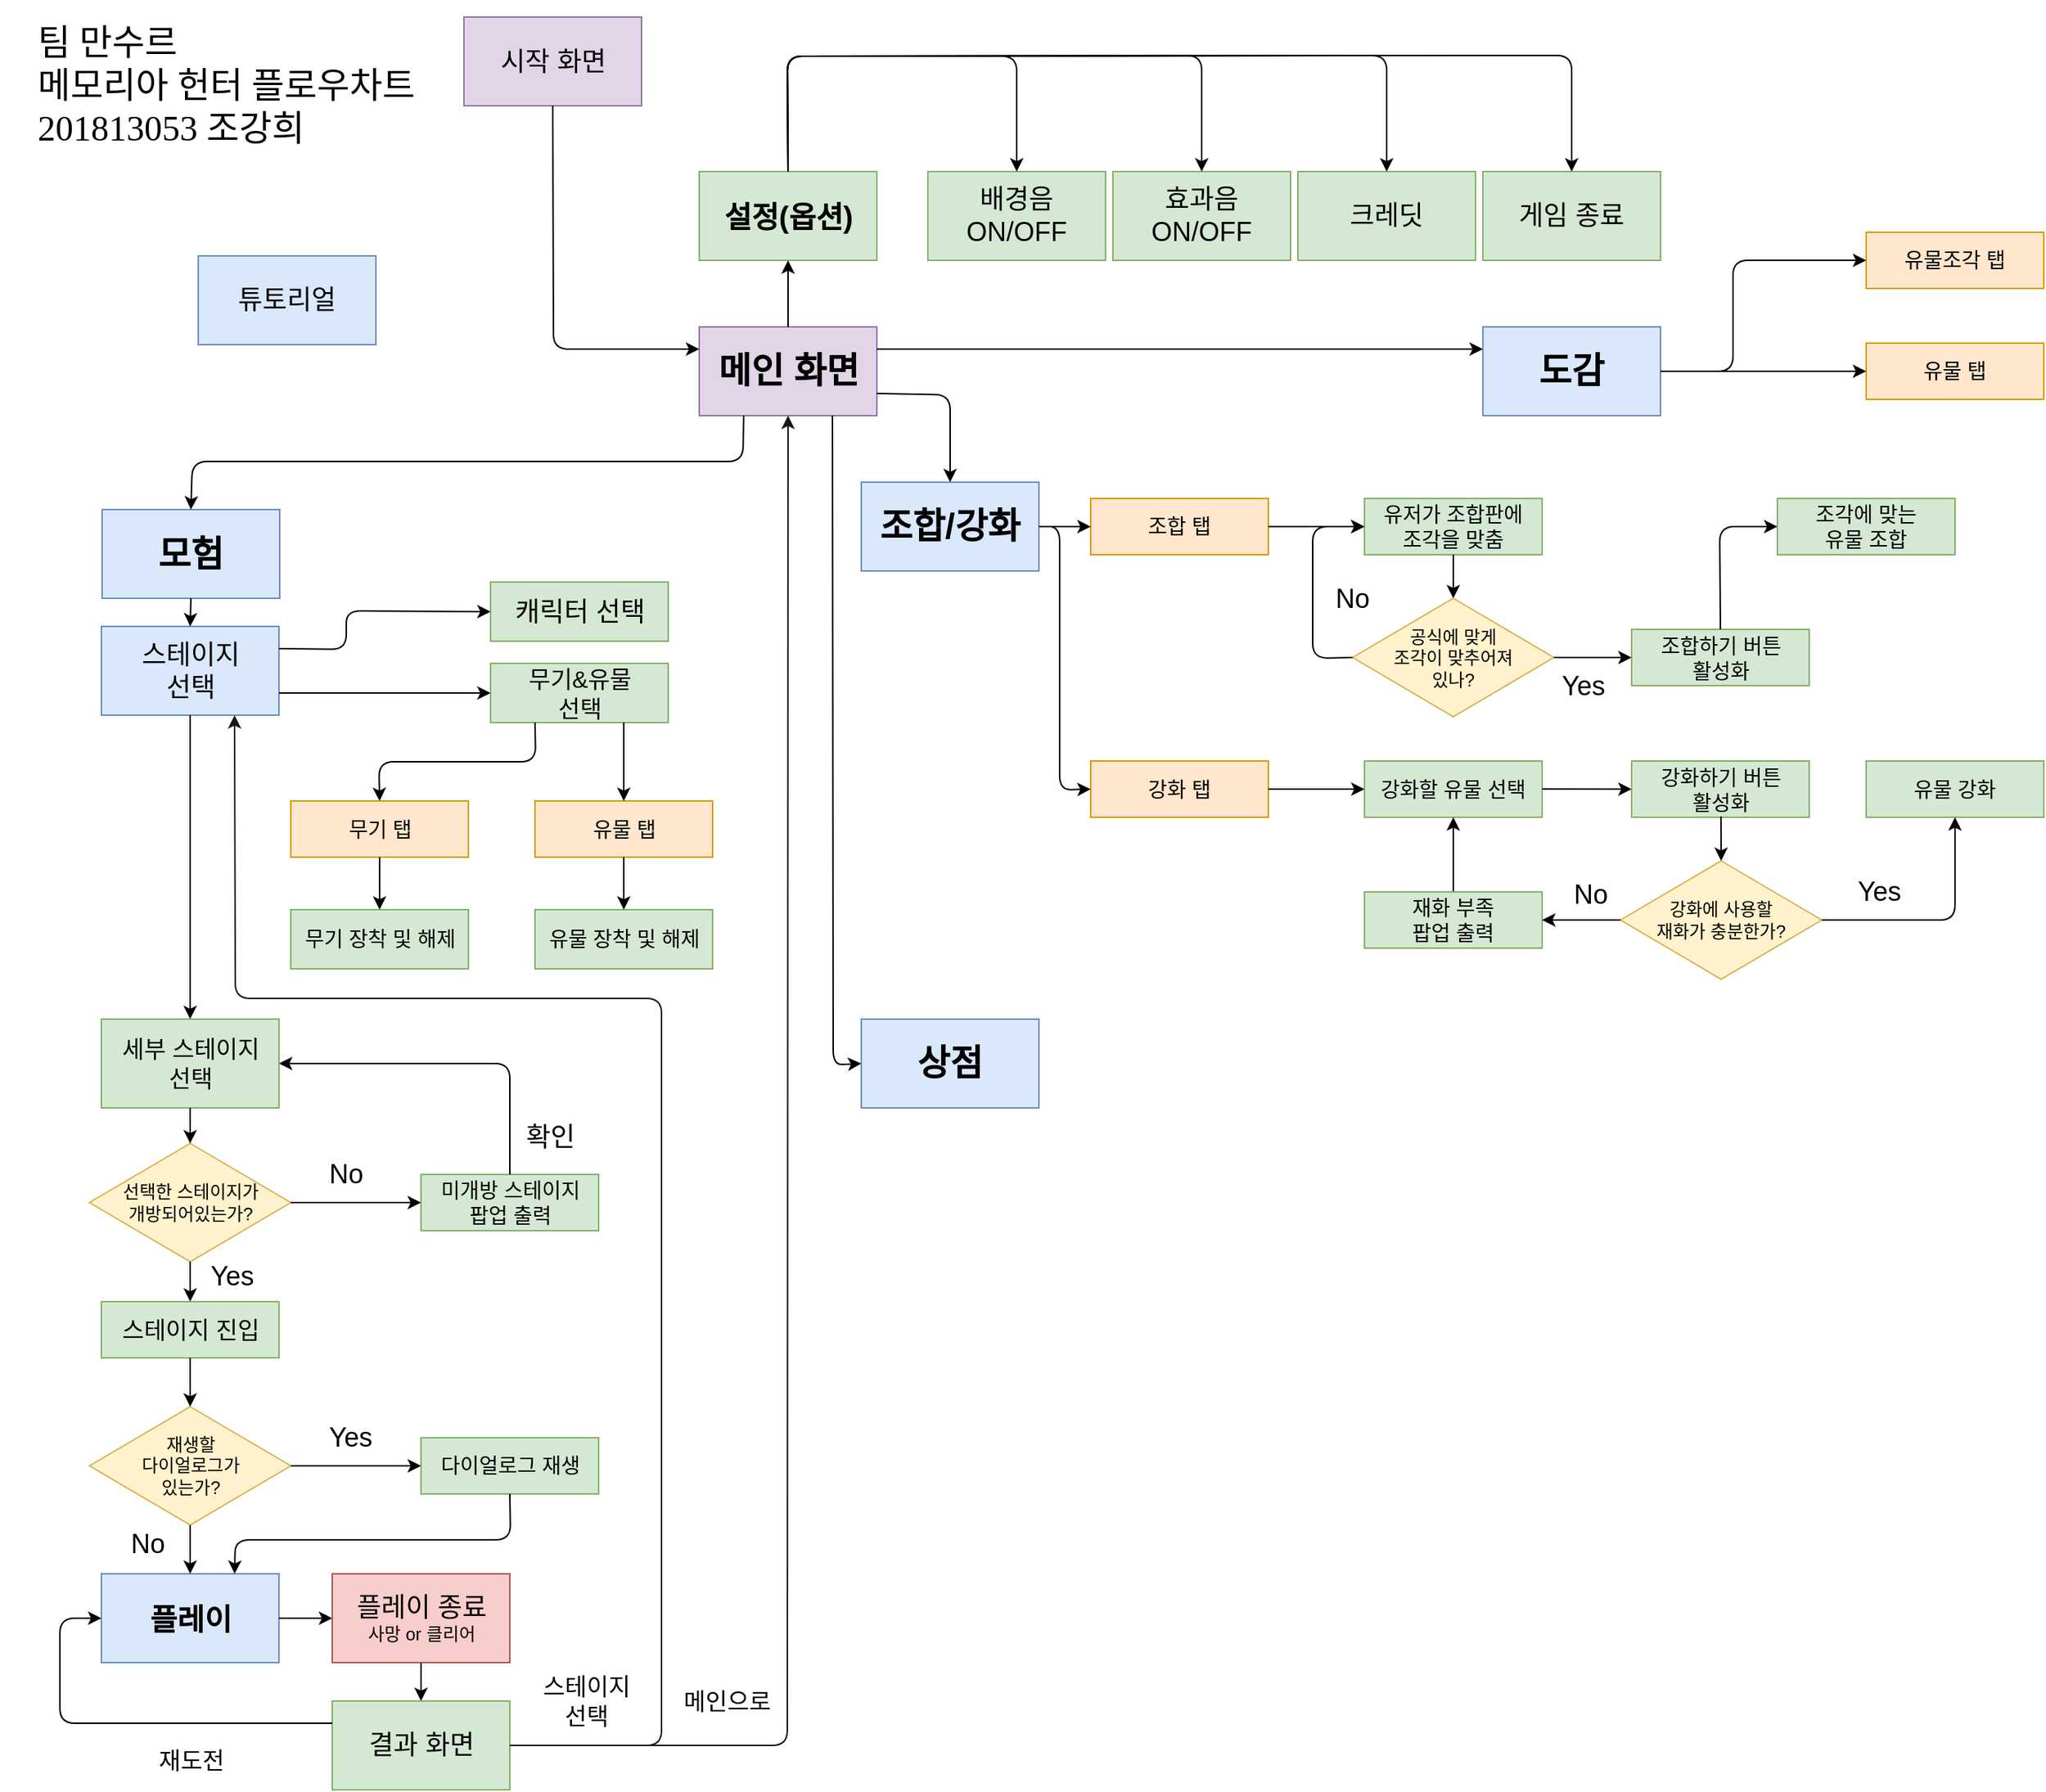 <mxfile version="10.8.0" type="github"><diagram name="Page-1" id="edf60f1a-56cd-e834-aa8a-f176f3a09ee4"><mxGraphModel dx="1393" dy="1080" grid="0" gridSize="10" guides="1" tooltips="1" connect="1" arrows="1" fold="1" page="1" pageScale="1" pageWidth="1500" pageHeight="1300" background="#ffffff" math="0" shadow="0"><root><mxCell id="0"/><mxCell id="1" parent="0"/><mxCell id="Gc9QhGea8NeeS_bH-8tl-3" value="&lt;font&gt;&lt;b&gt;&lt;font&gt;&lt;font&gt;&lt;font&gt;&lt;font&gt;&lt;font style=&quot;font-size: 24px&quot;&gt;모험&lt;/font&gt;&lt;/font&gt;&lt;/font&gt;&lt;/font&gt;&lt;/font&gt;&lt;/b&gt;&lt;br&gt;&lt;/font&gt;" style="rounded=0;whiteSpace=wrap;html=1;fillColor=#dae8fc;strokeColor=#6c8ebf;" parent="1" vertex="1"><mxGeometry x="89" y="364.5" width="120" height="60" as="geometry"/></mxCell><mxCell id="-a4ElGShlZKuBSlE3AAH-1" value="&lt;font style=&quot;font-size: 18px&quot;&gt;시작 화면&lt;/font&gt;" style="rounded=0;whiteSpace=wrap;html=1;fillColor=#e1d5e7;strokeColor=#9673a6;" parent="1" vertex="1"><mxGeometry x="333.5" y="31.5" width="120" height="60" as="geometry"/></mxCell><mxCell id="-a4ElGShlZKuBSlE3AAH-12" value="&lt;font style=&quot;font-size: 18px&quot;&gt;튜토리얼&lt;/font&gt;" style="rounded=0;whiteSpace=wrap;html=1;fillColor=#dae8fc;strokeColor=#6c8ebf;" parent="1" vertex="1"><mxGeometry x="154" y="193" width="120" height="60" as="geometry"/></mxCell><mxCell id="-a4ElGShlZKuBSlE3AAH-18" value="&lt;font style=&quot;font-size: 24px&quot;&gt;&lt;b&gt;메인 화면&lt;/b&gt;&lt;/font&gt;" style="rounded=0;whiteSpace=wrap;html=1;fillColor=#e1d5e7;strokeColor=#9673a6;" parent="1" vertex="1"><mxGeometry x="492.5" y="241" width="120" height="60" as="geometry"/></mxCell><mxCell id="-a4ElGShlZKuBSlE3AAH-19" value="" style="endArrow=classic;html=1;exitX=0.5;exitY=1;exitDx=0;exitDy=0;entryX=0;entryY=0.25;entryDx=0;entryDy=0;" parent="1" source="-a4ElGShlZKuBSlE3AAH-1" edge="1" target="-a4ElGShlZKuBSlE3AAH-18"><mxGeometry width="50" height="50" relative="1" as="geometry"><mxPoint x="393.833" y="449.667" as="sourcePoint"/><mxPoint x="492.5" y="564.5" as="targetPoint"/><Array as="points"><mxPoint x="394" y="256"/></Array></mxGeometry></mxCell><mxCell id="-a4ElGShlZKuBSlE3AAH-28" value="&lt;font size=&quot;1&quot;&gt;&lt;b style=&quot;font-size: 24px&quot;&gt;상점&lt;/b&gt;&lt;/font&gt;" style="rounded=0;whiteSpace=wrap;html=1;fillColor=#dae8fc;strokeColor=#6c8ebf;" parent="1" vertex="1"><mxGeometry x="602.0" y="709" width="120" height="60" as="geometry"/></mxCell><mxCell id="-a4ElGShlZKuBSlE3AAH-34" value="&lt;font&gt;&lt;font style=&quot;font-size: 24px&quot;&gt;&lt;b&gt;도감&lt;/b&gt;&lt;/font&gt;&lt;/font&gt;" style="rounded=0;whiteSpace=wrap;html=1;fillColor=#dae8fc;strokeColor=#6c8ebf;" parent="1" vertex="1"><mxGeometry x="1022.0" y="241" width="120" height="60" as="geometry"/></mxCell><mxCell id="-a4ElGShlZKuBSlE3AAH-36" value="&lt;font&gt;&lt;font style=&quot;font-size: 24px&quot;&gt;&lt;b&gt;조합/강화&lt;/b&gt;&lt;/font&gt;&lt;/font&gt;" style="rounded=0;whiteSpace=wrap;html=1;fillColor=#dae8fc;strokeColor=#6c8ebf;" parent="1" vertex="1"><mxGeometry x="602.0" y="346" width="120" height="60" as="geometry"/></mxCell><mxCell id="-a4ElGShlZKuBSlE3AAH-44" value="&lt;font size=&quot;1&quot;&gt;&lt;b style=&quot;font-size: 20px&quot;&gt;설정(옵션)&lt;/b&gt;&lt;/font&gt;" style="rounded=0;whiteSpace=wrap;html=1;fillColor=#d5e8d4;strokeColor=#82b366;" parent="1" vertex="1"><mxGeometry x="492.5" y="136" width="120" height="60" as="geometry"/></mxCell><mxCell id="-a4ElGShlZKuBSlE3AAH-51" value="&lt;font style=&quot;font-size: 18px&quot;&gt;스테이지&lt;br&gt;선택&lt;/font&gt;&lt;br&gt;" style="rounded=0;whiteSpace=wrap;html=1;fillColor=#dae8fc;strokeColor=#6c8ebf;" parent="1" vertex="1"><mxGeometry x="88.5" y="443.5" width="120" height="60" as="geometry"/></mxCell><mxCell id="-a4ElGShlZKuBSlE3AAH-62" value="&lt;font style=&quot;font-size: 20px&quot;&gt;&lt;b&gt;플레이&lt;/b&gt;&lt;/font&gt;&lt;br&gt;" style="rounded=0;whiteSpace=wrap;html=1;fillColor=#dae8fc;strokeColor=#6c8ebf;" parent="1" vertex="1"><mxGeometry x="88.5" y="1084" width="120" height="60" as="geometry"/></mxCell><mxCell id="-a4ElGShlZKuBSlE3AAH-63" value="" style="endArrow=classic;html=1;entryX=0.5;entryY=0;entryDx=0;entryDy=0;exitX=0.5;exitY=1;exitDx=0;exitDy=0;" parent="1" source="-a4ElGShlZKuBSlE3AAH-51" target="Gc9QhGea8NeeS_bH-8tl-43" edge="1"><mxGeometry width="50" height="50" relative="1" as="geometry"><mxPoint x="186.5" y="534.5" as="sourcePoint"/><mxPoint x="181.5" y="521.5" as="targetPoint"/></mxGeometry></mxCell><mxCell id="-a4ElGShlZKuBSlE3AAH-65" value="" style="endArrow=classic;html=1;exitX=1;exitY=0.5;exitDx=0;exitDy=0;entryX=0;entryY=0.5;entryDx=0;entryDy=0;" parent="1" source="-a4ElGShlZKuBSlE3AAH-62" target="Gc9QhGea8NeeS_bH-8tl-51" edge="1"><mxGeometry width="50" height="50" relative="1" as="geometry"><mxPoint x="182.5" y="1172.5" as="sourcePoint"/><mxPoint x="148.5" y="1188.5" as="targetPoint"/></mxGeometry></mxCell><mxCell id="Gc9QhGea8NeeS_bH-8tl-4" value="" style="endArrow=classic;html=1;exitX=0.25;exitY=1;exitDx=0;exitDy=0;entryX=0.5;entryY=0;entryDx=0;entryDy=0;" parent="1" source="-a4ElGShlZKuBSlE3AAH-18" target="Gc9QhGea8NeeS_bH-8tl-3" edge="1"><mxGeometry width="50" height="50" relative="1" as="geometry"><mxPoint x="716.5" y="641" as="sourcePoint"/><mxPoint x="766.5" y="591" as="targetPoint"/><Array as="points"><mxPoint x="522" y="332"/><mxPoint x="150" y="332"/></Array></mxGeometry></mxCell><mxCell id="Gc9QhGea8NeeS_bH-8tl-23" value="&lt;font style=&quot;font-size: 18px&quot;&gt;캐릭터 선택&lt;/font&gt;" style="rounded=0;whiteSpace=wrap;html=1;fillColor=#d5e8d4;strokeColor=#82b366;" parent="1" vertex="1"><mxGeometry x="351.5" y="413.5" width="120" height="40" as="geometry"/></mxCell><mxCell id="Gc9QhGea8NeeS_bH-8tl-33" value="&lt;font style=&quot;font-size: 16px&quot;&gt;무기&amp;amp;유물&lt;br&gt;선택&lt;br&gt;&lt;/font&gt;" style="rounded=0;whiteSpace=wrap;html=1;fillColor=#d5e8d4;strokeColor=#82b366;" parent="1" vertex="1"><mxGeometry x="351.5" y="468.5" width="120" height="40" as="geometry"/></mxCell><mxCell id="Gc9QhGea8NeeS_bH-8tl-35" value="&lt;font style=&quot;font-size: 12px&quot;&gt;선택한 스테이지가&lt;br&gt;개방되어있는가?&lt;/font&gt;&lt;br&gt;" style="rhombus;whiteSpace=wrap;html=1;fillColor=#fff2cc;strokeColor=#d6b656;" parent="1" vertex="1"><mxGeometry x="80.5" y="793" width="136" height="80" as="geometry"/></mxCell><mxCell id="Gc9QhGea8NeeS_bH-8tl-36" value="" style="endArrow=classic;html=1;exitX=0.5;exitY=1;exitDx=0;exitDy=0;entryX=0.5;entryY=0;entryDx=0;entryDy=0;" parent="1" source="Gc9QhGea8NeeS_bH-8tl-35" target="Mf9rC9_iUWpe452sNXT9-99" edge="1"><mxGeometry width="50" height="50" relative="1" as="geometry"><mxPoint x="148.441" y="925.294" as="sourcePoint"/><mxPoint x="149" y="919" as="targetPoint"/></mxGeometry></mxCell><mxCell id="Gc9QhGea8NeeS_bH-8tl-40" value="&lt;font style=&quot;font-size: 14px&quot;&gt;미개방 스테이지&lt;br&gt;팝업 출력&lt;/font&gt;&lt;br&gt;" style="rounded=0;whiteSpace=wrap;html=1;fillColor=#d5e8d4;strokeColor=#82b366;" parent="1" vertex="1"><mxGeometry x="304.5" y="814" width="120" height="38" as="geometry"/></mxCell><mxCell id="Gc9QhGea8NeeS_bH-8tl-41" value="" style="endArrow=classic;html=1;exitX=1;exitY=0.5;exitDx=0;exitDy=0;entryX=0;entryY=0.5;entryDx=0;entryDy=0;" parent="1" source="Gc9QhGea8NeeS_bH-8tl-35" target="Gc9QhGea8NeeS_bH-8tl-40" edge="1"><mxGeometry width="50" height="50" relative="1" as="geometry"><mxPoint x="216.676" y="867.294" as="sourcePoint"/><mxPoint x="287.5" y="779" as="targetPoint"/></mxGeometry></mxCell><mxCell id="Gc9QhGea8NeeS_bH-8tl-42" value="" style="endArrow=classic;html=1;exitX=0.5;exitY=0;exitDx=0;exitDy=0;entryX=1;entryY=0.5;entryDx=0;entryDy=0;fillColor=#f5f5f5;strokeColor=#030303;" parent="1" source="Gc9QhGea8NeeS_bH-8tl-40" target="Gc9QhGea8NeeS_bH-8tl-43" edge="1"><mxGeometry width="50" height="50" relative="1" as="geometry"><mxPoint x="226.5" y="775.5" as="sourcePoint"/><mxPoint x="208.441" y="772.529" as="targetPoint"/><Array as="points"><mxPoint x="364.5" y="739"/></Array></mxGeometry></mxCell><mxCell id="Gc9QhGea8NeeS_bH-8tl-43" value="&lt;font style=&quot;font-size: 16px&quot;&gt;세부 스테이지&lt;br&gt;선택&lt;/font&gt;&lt;br&gt;" style="rounded=0;whiteSpace=wrap;html=1;fillColor=#d5e8d4;strokeColor=#82b366;" parent="1" vertex="1"><mxGeometry x="88.5" y="709" width="120" height="60" as="geometry"/></mxCell><mxCell id="Gc9QhGea8NeeS_bH-8tl-44" value="" style="endArrow=classic;html=1;exitX=0.5;exitY=1;exitDx=0;exitDy=0;entryX=0.5;entryY=0;entryDx=0;entryDy=0;" parent="1" source="Gc9QhGea8NeeS_bH-8tl-43" target="Gc9QhGea8NeeS_bH-8tl-35" edge="1"><mxGeometry width="50" height="50" relative="1" as="geometry"><mxPoint x="-324.5" y="1194.5" as="sourcePoint"/><mxPoint x="-274.5" y="1144.5" as="targetPoint"/></mxGeometry></mxCell><mxCell id="Gc9QhGea8NeeS_bH-8tl-51" value="&lt;span style=&quot;font-size: 18px&quot;&gt;플레이 종료&lt;br&gt;&lt;/span&gt;사망 or 클리어&lt;br&gt;" style="rounded=0;whiteSpace=wrap;html=1;fillColor=#f8cecc;strokeColor=#b85450;" parent="1" vertex="1"><mxGeometry x="244.5" y="1084" width="120" height="60" as="geometry"/></mxCell><mxCell id="Gc9QhGea8NeeS_bH-8tl-52" value="&lt;span style=&quot;font-size: 18px&quot;&gt;결과 화면&lt;/span&gt;&lt;br&gt;" style="rounded=0;whiteSpace=wrap;html=1;fillColor=#d5e8d4;strokeColor=#82b366;" parent="1" vertex="1"><mxGeometry x="244.5" y="1170" width="120" height="60" as="geometry"/></mxCell><mxCell id="Gc9QhGea8NeeS_bH-8tl-53" value="" style="endArrow=classic;html=1;exitX=0.5;exitY=1;exitDx=0;exitDy=0;entryX=0.5;entryY=0;entryDx=0;entryDy=0;" parent="1" source="Gc9QhGea8NeeS_bH-8tl-51" target="Gc9QhGea8NeeS_bH-8tl-52" edge="1"><mxGeometry width="50" height="50" relative="1" as="geometry"><mxPoint x="158.088" y="1154.559" as="sourcePoint"/><mxPoint x="304.912" y="1183.765" as="targetPoint"/></mxGeometry></mxCell><mxCell id="Gc9QhGea8NeeS_bH-8tl-56" value="&lt;font style=&quot;font-size: 18px&quot;&gt;Yes&lt;/font&gt;" style="text;html=1;strokeColor=none;fillColor=none;align=center;verticalAlign=middle;whiteSpace=wrap;rounded=0;" parent="1" vertex="1"><mxGeometry x="156.5" y="873" width="40" height="20" as="geometry"/></mxCell><mxCell id="Gc9QhGea8NeeS_bH-8tl-57" value="&lt;font style=&quot;font-size: 18px&quot;&gt;No&lt;/font&gt;" style="text;html=1;strokeColor=none;fillColor=none;align=center;verticalAlign=middle;whiteSpace=wrap;rounded=0;" parent="1" vertex="1"><mxGeometry x="234" y="804" width="40" height="20" as="geometry"/></mxCell><mxCell id="Gc9QhGea8NeeS_bH-8tl-60" value="" style="endArrow=classic;html=1;fillColor=#f5f5f5;strokeColor=#171717;entryX=0.75;entryY=1;entryDx=0;entryDy=0;exitX=1;exitY=0.5;exitDx=0;exitDy=0;" parent="1" source="Gc9QhGea8NeeS_bH-8tl-52" target="-a4ElGShlZKuBSlE3AAH-51" edge="1"><mxGeometry width="50" height="50" relative="1" as="geometry"><mxPoint x="364.912" y="904.676" as="sourcePoint"/><mxPoint x="208.441" y="522.794" as="targetPoint"/><Array as="points"><mxPoint x="467" y="1200"/><mxPoint x="467" y="695"/><mxPoint x="179" y="695"/></Array></mxGeometry></mxCell><mxCell id="0eJw1t6BtxMIDn6Ip-QV-18" value="&lt;font&gt;&lt;font style=&quot;font-size: 16px&quot;&gt;스테이지&lt;br&gt;선택&lt;br&gt;&lt;/font&gt;&lt;/font&gt;" style="text;html=1;strokeColor=none;fillColor=none;align=center;verticalAlign=middle;whiteSpace=wrap;rounded=0;" parent="1" vertex="1"><mxGeometry x="383" y="1160" width="67" height="20" as="geometry"/></mxCell><mxCell id="0eJw1t6BtxMIDn6Ip-QV-19" value="" style="endArrow=classic;html=1;entryX=0;entryY=0.5;entryDx=0;entryDy=0;exitX=0;exitY=0.25;exitDx=0;exitDy=0;fillColor=#f5f5f5;strokeColor=#000000;" parent="1" source="Gc9QhGea8NeeS_bH-8tl-52" target="-a4ElGShlZKuBSlE3AAH-62" edge="1"><mxGeometry width="50" height="50" relative="1" as="geometry"><mxPoint x="244.912" y="1199.059" as="sourcePoint"/><mxPoint x="-101.559" y="784.353" as="targetPoint"/><Array as="points"><mxPoint x="60.5" y="1185"/><mxPoint x="60.5" y="1114"/></Array></mxGeometry></mxCell><mxCell id="0eJw1t6BtxMIDn6Ip-QV-24" value="" style="endArrow=classic;html=1;exitX=0.5;exitY=1;exitDx=0;exitDy=0;entryX=0.5;entryY=0;entryDx=0;entryDy=0;" parent="1" source="Gc9QhGea8NeeS_bH-8tl-3" target="-a4ElGShlZKuBSlE3AAH-51" edge="1"><mxGeometry width="50" height="50" relative="1" as="geometry"><mxPoint x="-279" y="1215" as="sourcePoint"/><mxPoint x="158" y="466" as="targetPoint"/><Array as="points"/></mxGeometry></mxCell><mxCell id="0eJw1t6BtxMIDn6Ip-QV-27" value="&lt;font&gt;&lt;font style=&quot;font-size: 16px&quot;&gt;재도전&lt;br&gt;&lt;/font&gt;&lt;/font&gt;" style="text;html=1;strokeColor=none;fillColor=none;align=center;verticalAlign=middle;whiteSpace=wrap;rounded=0;" parent="1" vertex="1"><mxGeometry x="115.5" y="1200" width="67" height="20" as="geometry"/></mxCell><mxCell id="0eJw1t6BtxMIDn6Ip-QV-28" value="&lt;font&gt;&lt;font style=&quot;font-size: 16px&quot;&gt;메인으로&lt;br&gt;&lt;/font&gt;&lt;/font&gt;" style="text;html=1;strokeColor=none;fillColor=none;align=center;verticalAlign=middle;whiteSpace=wrap;rounded=0;" parent="1" vertex="1"><mxGeometry x="478" y="1160" width="67" height="20" as="geometry"/></mxCell><mxCell id="0eJw1t6BtxMIDn6Ip-QV-29" value="&lt;span style=&quot;font-size: 18px&quot;&gt;확인&lt;/span&gt;" style="text;html=1;strokeColor=none;fillColor=none;align=center;verticalAlign=middle;whiteSpace=wrap;rounded=0;" parent="1" vertex="1"><mxGeometry x="371.5" y="779" width="40" height="20" as="geometry"/></mxCell><mxCell id="4X-4JQnz8Bo00mOdNrgC-11" value="&lt;div style=&quot;text-align: left ; font-size: 24px&quot;&gt;&lt;span&gt;&lt;font style=&quot;font-size: 24px&quot; face=&quot;Verdana&quot;&gt;팀 만수르&lt;/font&gt;&lt;/span&gt;&lt;/div&gt;&lt;div style=&quot;text-align: left ; font-size: 24px&quot;&gt;&lt;span&gt;&lt;font style=&quot;font-size: 24px&quot; face=&quot;Verdana&quot;&gt;메모리아 헌터 플로우차트&lt;/font&gt;&lt;/span&gt;&lt;/div&gt;&lt;div style=&quot;text-align: left ; font-size: 24px&quot;&gt;&lt;span&gt;&lt;font style=&quot;font-size: 24px&quot; face=&quot;Verdana&quot;&gt;201813053 조강희&lt;/font&gt;&lt;/span&gt;&lt;/div&gt;" style="text;html=1;strokeColor=none;fillColor=none;align=center;verticalAlign=middle;whiteSpace=wrap;rounded=0;" parent="1" vertex="1"><mxGeometry x="20" y="20" width="306" height="116" as="geometry"/></mxCell><mxCell id="Mf9rC9_iUWpe452sNXT9-5" value="" style="endArrow=classic;html=1;exitX=1;exitY=0.25;exitDx=0;exitDy=0;entryX=0;entryY=0.5;entryDx=0;entryDy=0;" edge="1" parent="1" source="-a4ElGShlZKuBSlE3AAH-51" target="Gc9QhGea8NeeS_bH-8tl-23"><mxGeometry width="50" height="50" relative="1" as="geometry"><mxPoint x="208.667" y="463.333" as="sourcePoint"/><mxPoint x="301" y="451" as="targetPoint"/><Array as="points"><mxPoint x="254" y="459"/><mxPoint x="254" y="433"/></Array></mxGeometry></mxCell><mxCell id="Mf9rC9_iUWpe452sNXT9-6" value="" style="endArrow=classic;html=1;exitX=1;exitY=0.75;exitDx=0;exitDy=0;entryX=0;entryY=0.5;entryDx=0;entryDy=0;" edge="1" parent="1" source="-a4ElGShlZKuBSlE3AAH-51" target="Gc9QhGea8NeeS_bH-8tl-33"><mxGeometry width="50" height="50" relative="1" as="geometry"><mxPoint x="208.667" y="493.333" as="sourcePoint"/><mxPoint x="381.333" y="388.333" as="targetPoint"/></mxGeometry></mxCell><mxCell id="Mf9rC9_iUWpe452sNXT9-9" value="" style="endArrow=classic;html=1;fillColor=#f5f5f5;strokeColor=#171717;entryX=0.5;entryY=1;entryDx=0;entryDy=0;exitX=1;exitY=0.5;exitDx=0;exitDy=0;" edge="1" parent="1" source="Gc9QhGea8NeeS_bH-8tl-52" target="-a4ElGShlZKuBSlE3AAH-18"><mxGeometry width="50" height="50" relative="1" as="geometry"><mxPoint x="372" y="1192" as="sourcePoint"/><mxPoint x="189" y="513" as="targetPoint"/><Array as="points"><mxPoint x="552" y="1200"/></Array></mxGeometry></mxCell><mxCell id="Mf9rC9_iUWpe452sNXT9-10" value="&lt;font style=&quot;font-size: 14px&quot;&gt;무기 탭&lt;/font&gt;" style="rounded=0;whiteSpace=wrap;html=1;fillColor=#ffe6cc;strokeColor=#d79b00;" vertex="1" parent="1"><mxGeometry x="216.5" y="561.5" width="120" height="38" as="geometry"/></mxCell><mxCell id="Mf9rC9_iUWpe452sNXT9-11" value="&lt;font style=&quot;font-size: 14px&quot;&gt;유물 탭&lt;/font&gt;&lt;br&gt;" style="rounded=0;whiteSpace=wrap;html=1;fillColor=#ffe6cc;strokeColor=#d79b00;" vertex="1" parent="1"><mxGeometry x="381.5" y="561.5" width="120" height="38" as="geometry"/></mxCell><mxCell id="Mf9rC9_iUWpe452sNXT9-12" value="" style="endArrow=classic;html=1;strokeColor=#000000;exitX=0.75;exitY=1;exitDx=0;exitDy=0;entryX=0.5;entryY=0;entryDx=0;entryDy=0;" edge="1" parent="1" source="Gc9QhGea8NeeS_bH-8tl-33" target="Mf9rC9_iUWpe452sNXT9-11"><mxGeometry width="50" height="50" relative="1" as="geometry"><mxPoint x="445.759" y="508.172" as="sourcePoint"/><mxPoint x="340" y="676" as="targetPoint"/></mxGeometry></mxCell><mxCell id="Mf9rC9_iUWpe452sNXT9-13" value="" style="endArrow=classic;html=1;strokeColor=#000000;exitX=0.25;exitY=1;exitDx=0;exitDy=0;entryX=0.5;entryY=0;entryDx=0;entryDy=0;" edge="1" parent="1" source="Gc9QhGea8NeeS_bH-8tl-33" target="Mf9rC9_iUWpe452sNXT9-10"><mxGeometry width="50" height="50" relative="1" as="geometry"><mxPoint x="332" y="592" as="sourcePoint"/><mxPoint x="382" y="542" as="targetPoint"/><Array as="points"><mxPoint x="382" y="535"/><mxPoint x="276" y="535"/></Array></mxGeometry></mxCell><mxCell id="Mf9rC9_iUWpe452sNXT9-14" value="&lt;font&gt;&lt;font style=&quot;font-size: 14px&quot;&gt;무기 장착 및 해제&lt;/font&gt;&lt;/font&gt;" style="rounded=0;whiteSpace=wrap;html=1;fillColor=#d5e8d4;strokeColor=#82b366;" vertex="1" parent="1"><mxGeometry x="216.5" y="635" width="120" height="40" as="geometry"/></mxCell><mxCell id="Mf9rC9_iUWpe452sNXT9-15" value="" style="endArrow=classic;html=1;strokeColor=#000000;exitX=0.5;exitY=1;exitDx=0;exitDy=0;entryX=0.5;entryY=0;entryDx=0;entryDy=0;" edge="1" parent="1" source="Mf9rC9_iUWpe452sNXT9-10" target="Mf9rC9_iUWpe452sNXT9-14"><mxGeometry width="50" height="50" relative="1" as="geometry"><mxPoint x="326" y="698" as="sourcePoint"/><mxPoint x="376" y="648" as="targetPoint"/></mxGeometry></mxCell><mxCell id="Mf9rC9_iUWpe452sNXT9-17" value="&lt;font&gt;&lt;font style=&quot;font-size: 14px&quot;&gt;유물 장착 및 해제&lt;/font&gt;&lt;/font&gt;" style="rounded=0;whiteSpace=wrap;html=1;fillColor=#d5e8d4;strokeColor=#82b366;" vertex="1" parent="1"><mxGeometry x="381.5" y="635" width="120" height="40" as="geometry"/></mxCell><mxCell id="Mf9rC9_iUWpe452sNXT9-18" value="" style="endArrow=classic;html=1;strokeColor=#000000;exitX=0.5;exitY=1;exitDx=0;exitDy=0;entryX=0.5;entryY=0;entryDx=0;entryDy=0;" edge="1" parent="1" target="Mf9rC9_iUWpe452sNXT9-17" source="Mf9rC9_iUWpe452sNXT9-11"><mxGeometry width="50" height="50" relative="1" as="geometry"><mxPoint x="441.241" y="599.207" as="sourcePoint"/><mxPoint x="541" y="648" as="targetPoint"/></mxGeometry></mxCell><mxCell id="Mf9rC9_iUWpe452sNXT9-19" value="" style="endArrow=classic;html=1;strokeColor=#000000;exitX=0.5;exitY=0;exitDx=0;exitDy=0;entryX=0.5;entryY=1;entryDx=0;entryDy=0;" edge="1" parent="1" source="-a4ElGShlZKuBSlE3AAH-18" target="-a4ElGShlZKuBSlE3AAH-44"><mxGeometry width="50" height="50" relative="1" as="geometry"><mxPoint x="741" y="348" as="sourcePoint"/><mxPoint x="791" y="298" as="targetPoint"/></mxGeometry></mxCell><mxCell id="Mf9rC9_iUWpe452sNXT9-21" value="&lt;span style=&quot;font-size: 18px&quot;&gt;배경음&lt;br&gt;ON/OFF&lt;br&gt;&lt;/span&gt;" style="rounded=0;whiteSpace=wrap;html=1;fillColor=#d5e8d4;strokeColor=#82b366;" vertex="1" parent="1"><mxGeometry x="647.0" y="136" width="120" height="60" as="geometry"/></mxCell><mxCell id="Mf9rC9_iUWpe452sNXT9-22" value="&lt;span style=&quot;font-size: 18px&quot;&gt;효과음&lt;br&gt;ON/OFF&lt;br&gt;&lt;/span&gt;" style="rounded=0;whiteSpace=wrap;html=1;fillColor=#d5e8d4;strokeColor=#82b366;" vertex="1" parent="1"><mxGeometry x="772.0" y="136" width="120" height="60" as="geometry"/></mxCell><mxCell id="Mf9rC9_iUWpe452sNXT9-23" value="&lt;span style=&quot;font-size: 18px&quot;&gt;크레딧&lt;/span&gt;" style="rounded=0;whiteSpace=wrap;html=1;fillColor=#d5e8d4;strokeColor=#82b366;" vertex="1" parent="1"><mxGeometry x="897.0" y="136" width="120" height="60" as="geometry"/></mxCell><mxCell id="Mf9rC9_iUWpe452sNXT9-24" value="&lt;span style=&quot;font-size: 18px&quot;&gt;게임 종료&lt;/span&gt;" style="rounded=0;whiteSpace=wrap;html=1;fillColor=#d5e8d4;strokeColor=#82b366;" vertex="1" parent="1"><mxGeometry x="1022.0" y="136" width="120" height="60" as="geometry"/></mxCell><mxCell id="Mf9rC9_iUWpe452sNXT9-25" value="" style="endArrow=classic;html=1;strokeColor=#000000;exitX=0.5;exitY=0;exitDx=0;exitDy=0;entryX=0.5;entryY=0;entryDx=0;entryDy=0;" edge="1" parent="1" source="-a4ElGShlZKuBSlE3AAH-44" target="Mf9rC9_iUWpe452sNXT9-21"><mxGeometry width="50" height="50" relative="1" as="geometry"><mxPoint x="586" y="114" as="sourcePoint"/><mxPoint x="636" y="64" as="targetPoint"/><Array as="points"><mxPoint x="552" y="58"/><mxPoint x="707" y="58"/></Array></mxGeometry></mxCell><mxCell id="Mf9rC9_iUWpe452sNXT9-26" value="" style="endArrow=classic;html=1;strokeColor=#000000;exitX=0.5;exitY=0;exitDx=0;exitDy=0;entryX=0.5;entryY=0;entryDx=0;entryDy=0;" edge="1" parent="1" source="-a4ElGShlZKuBSlE3AAH-44" target="Mf9rC9_iUWpe452sNXT9-22"><mxGeometry width="50" height="50" relative="1" as="geometry"><mxPoint x="677.167" y="135.833" as="sourcePoint"/><mxPoint x="865" y="120" as="targetPoint"/><Array as="points"><mxPoint x="552" y="58"/><mxPoint x="832" y="57.5"/></Array></mxGeometry></mxCell><mxCell id="Mf9rC9_iUWpe452sNXT9-27" value="" style="endArrow=classic;html=1;strokeColor=#000000;exitX=0.5;exitY=0;exitDx=0;exitDy=0;" edge="1" parent="1" source="-a4ElGShlZKuBSlE3AAH-44" target="Mf9rC9_iUWpe452sNXT9-23"><mxGeometry width="50" height="50" relative="1" as="geometry"><mxPoint x="677.714" y="136.143" as="sourcePoint"/><mxPoint x="957.143" y="136.143" as="targetPoint"/><Array as="points"><mxPoint x="552" y="58"/><mxPoint x="957" y="57.5"/></Array></mxGeometry></mxCell><mxCell id="Mf9rC9_iUWpe452sNXT9-29" value="&lt;font style=&quot;font-size: 12px&quot;&gt;재생할&lt;br&gt;다이얼로그가&lt;br&gt;있는가?&lt;/font&gt;&lt;br&gt;" style="rhombus;whiteSpace=wrap;html=1;fillColor=#fff2cc;strokeColor=#d6b656;" vertex="1" parent="1"><mxGeometry x="80.5" y="971" width="136" height="80" as="geometry"/></mxCell><mxCell id="Mf9rC9_iUWpe452sNXT9-33" value="" style="endArrow=classic;html=1;exitX=0.5;exitY=1;exitDx=0;exitDy=0;entryX=0.5;entryY=0;entryDx=0;entryDy=0;" edge="1" parent="1" source="Mf9rC9_iUWpe452sNXT9-29" target="-a4ElGShlZKuBSlE3AAH-62"><mxGeometry width="50" height="50" relative="1" as="geometry"><mxPoint x="158.833" y="899.667" as="sourcePoint"/><mxPoint x="158.833" y="954.667" as="targetPoint"/></mxGeometry></mxCell><mxCell id="Mf9rC9_iUWpe452sNXT9-34" value="&lt;font style=&quot;font-size: 18px&quot;&gt;Yes&lt;/font&gt;" style="text;html=1;strokeColor=none;fillColor=none;align=center;verticalAlign=middle;whiteSpace=wrap;rounded=0;" vertex="1" parent="1"><mxGeometry x="236.5" y="982" width="40" height="20" as="geometry"/></mxCell><mxCell id="Mf9rC9_iUWpe452sNXT9-35" value="&lt;span style=&quot;font-size: 14px&quot;&gt;다이얼로그 재생&lt;/span&gt;&lt;br&gt;" style="rounded=0;whiteSpace=wrap;html=1;fillColor=#d5e8d4;strokeColor=#82b366;" vertex="1" parent="1"><mxGeometry x="304.5" y="992" width="120" height="38" as="geometry"/></mxCell><mxCell id="Mf9rC9_iUWpe452sNXT9-36" value="" style="endArrow=classic;html=1;exitX=1;exitY=0.5;exitDx=0;exitDy=0;entryX=0;entryY=0.5;entryDx=0;entryDy=0;" edge="1" parent="1" target="Mf9rC9_iUWpe452sNXT9-35" source="Mf9rC9_iUWpe452sNXT9-29"><mxGeometry width="50" height="50" relative="1" as="geometry"><mxPoint x="226.333" y="866.667" as="sourcePoint"/><mxPoint x="297.5" y="813" as="targetPoint"/></mxGeometry></mxCell><mxCell id="Mf9rC9_iUWpe452sNXT9-37" value="&lt;font style=&quot;font-size: 18px&quot;&gt;No&lt;/font&gt;" style="text;html=1;strokeColor=none;fillColor=none;align=center;verticalAlign=middle;whiteSpace=wrap;rounded=0;" vertex="1" parent="1"><mxGeometry x="100" y="1054" width="40" height="20" as="geometry"/></mxCell><mxCell id="Mf9rC9_iUWpe452sNXT9-38" value="" style="endArrow=classic;html=1;strokeColor=#000000;exitX=0.5;exitY=1;exitDx=0;exitDy=0;entryX=0.75;entryY=0;entryDx=0;entryDy=0;" edge="1" parent="1" source="Mf9rC9_iUWpe452sNXT9-35" target="-a4ElGShlZKuBSlE3AAH-62"><mxGeometry width="50" height="50" relative="1" as="geometry"><mxPoint x="293" y="1091" as="sourcePoint"/><mxPoint x="343" y="1041" as="targetPoint"/><Array as="points"><mxPoint x="365" y="1061"/><mxPoint x="179" y="1061"/></Array></mxGeometry></mxCell><mxCell id="Mf9rC9_iUWpe452sNXT9-39" value="" style="endArrow=classic;html=1;strokeColor=#000000;exitX=0.5;exitY=0;exitDx=0;exitDy=0;" edge="1" parent="1" source="-a4ElGShlZKuBSlE3AAH-44"><mxGeometry width="50" height="50" relative="1" as="geometry"><mxPoint x="677.4" y="136.2" as="sourcePoint"/><mxPoint x="1082.0" y="136" as="targetPoint"/><Array as="points"><mxPoint x="552" y="58"/><mxPoint x="1082" y="57.5"/></Array></mxGeometry></mxCell><mxCell id="Mf9rC9_iUWpe452sNXT9-40" value="" style="endArrow=classic;html=1;strokeColor=#000000;exitX=1;exitY=0.25;exitDx=0;exitDy=0;entryX=0;entryY=0.25;entryDx=0;entryDy=0;" edge="1" parent="1" source="-a4ElGShlZKuBSlE3AAH-18" target="-a4ElGShlZKuBSlE3AAH-34"><mxGeometry width="50" height="50" relative="1" as="geometry"><mxPoint x="914" y="485" as="sourcePoint"/><mxPoint x="964" y="435" as="targetPoint"/></mxGeometry></mxCell><mxCell id="Mf9rC9_iUWpe452sNXT9-41" value="" style="endArrow=classic;html=1;strokeColor=#000000;exitX=1;exitY=0.75;exitDx=0;exitDy=0;entryX=0.5;entryY=0;entryDx=0;entryDy=0;" edge="1" parent="1" source="-a4ElGShlZKuBSlE3AAH-18" target="-a4ElGShlZKuBSlE3AAH-36"><mxGeometry width="50" height="50" relative="1" as="geometry"><mxPoint x="722" y="565" as="sourcePoint"/><mxPoint x="772" y="515" as="targetPoint"/><Array as="points"><mxPoint x="662" y="287"/></Array></mxGeometry></mxCell><mxCell id="Mf9rC9_iUWpe452sNXT9-42" value="" style="endArrow=classic;html=1;strokeColor=#000000;exitX=0.75;exitY=1;exitDx=0;exitDy=0;entryX=0;entryY=0.5;entryDx=0;entryDy=0;" edge="1" parent="1" source="-a4ElGShlZKuBSlE3AAH-18" target="-a4ElGShlZKuBSlE3AAH-28"><mxGeometry width="50" height="50" relative="1" as="geometry"><mxPoint x="710" y="689" as="sourcePoint"/><mxPoint x="760" y="639" as="targetPoint"/><Array as="points"><mxPoint x="583" y="740"/></Array></mxGeometry></mxCell><mxCell id="Mf9rC9_iUWpe452sNXT9-43" value="&lt;font style=&quot;font-size: 14px&quot;&gt;유물 탭&lt;/font&gt;" style="rounded=0;whiteSpace=wrap;html=1;fillColor=#ffe6cc;strokeColor=#d79b00;" vertex="1" parent="1"><mxGeometry x="1281" y="252" width="120" height="38" as="geometry"/></mxCell><mxCell id="Mf9rC9_iUWpe452sNXT9-44" value="" style="endArrow=classic;html=1;strokeColor=#000000;exitX=1;exitY=0.5;exitDx=0;exitDy=0;entryX=0;entryY=0.5;entryDx=0;entryDy=0;" edge="1" parent="1" source="-a4ElGShlZKuBSlE3AAH-34" target="Mf9rC9_iUWpe452sNXT9-43"><mxGeometry width="50" height="50" relative="1" as="geometry"><mxPoint x="1319" y="307" as="sourcePoint"/><mxPoint x="1369" y="257" as="targetPoint"/></mxGeometry></mxCell><mxCell id="Mf9rC9_iUWpe452sNXT9-45" value="&lt;font style=&quot;font-size: 14px&quot;&gt;유물조각 탭&lt;/font&gt;" style="rounded=0;whiteSpace=wrap;html=1;fillColor=#ffe6cc;strokeColor=#d79b00;" vertex="1" parent="1"><mxGeometry x="1281" y="177" width="120" height="38" as="geometry"/></mxCell><mxCell id="Mf9rC9_iUWpe452sNXT9-46" value="" style="endArrow=classic;html=1;strokeColor=#000000;entryX=0;entryY=0.5;entryDx=0;entryDy=0;exitX=1;exitY=0.5;exitDx=0;exitDy=0;" edge="1" parent="1" source="-a4ElGShlZKuBSlE3AAH-34" target="Mf9rC9_iUWpe452sNXT9-45"><mxGeometry width="50" height="50" relative="1" as="geometry"><mxPoint x="1171" y="288" as="sourcePoint"/><mxPoint x="1221" y="238" as="targetPoint"/><Array as="points"><mxPoint x="1191" y="271"/><mxPoint x="1191" y="196"/></Array></mxGeometry></mxCell><mxCell id="Mf9rC9_iUWpe452sNXT9-47" value="&lt;font style=&quot;font-size: 14px&quot;&gt;강화 탭&lt;/font&gt;" style="rounded=0;whiteSpace=wrap;html=1;fillColor=#ffe6cc;strokeColor=#d79b00;" vertex="1" parent="1"><mxGeometry x="757" y="534.5" width="120" height="38" as="geometry"/></mxCell><mxCell id="Mf9rC9_iUWpe452sNXT9-48" value="&lt;font style=&quot;font-size: 14px&quot;&gt;조합 탭&lt;/font&gt;" style="rounded=0;whiteSpace=wrap;html=1;fillColor=#ffe6cc;strokeColor=#d79b00;" vertex="1" parent="1"><mxGeometry x="757" y="357" width="120" height="38" as="geometry"/></mxCell><mxCell id="Mf9rC9_iUWpe452sNXT9-49" value="" style="endArrow=classic;html=1;strokeColor=#000000;exitX=1;exitY=0.5;exitDx=0;exitDy=0;entryX=0;entryY=0.5;entryDx=0;entryDy=0;" edge="1" parent="1" source="-a4ElGShlZKuBSlE3AAH-36" target="Mf9rC9_iUWpe452sNXT9-48"><mxGeometry width="50" height="50" relative="1" as="geometry"><mxPoint x="744" y="629" as="sourcePoint"/><mxPoint x="794" y="579" as="targetPoint"/></mxGeometry></mxCell><mxCell id="Mf9rC9_iUWpe452sNXT9-50" value="" style="endArrow=classic;html=1;strokeColor=#000000;entryX=0;entryY=0.5;entryDx=0;entryDy=0;exitX=1;exitY=0.5;exitDx=0;exitDy=0;" edge="1" parent="1" source="-a4ElGShlZKuBSlE3AAH-36" target="Mf9rC9_iUWpe452sNXT9-47"><mxGeometry width="50" height="50" relative="1" as="geometry"><mxPoint x="718" y="545" as="sourcePoint"/><mxPoint x="768" y="495" as="targetPoint"/><Array as="points"><mxPoint x="736" y="376"/><mxPoint x="736" y="554"/></Array></mxGeometry></mxCell><mxCell id="Mf9rC9_iUWpe452sNXT9-51" value="&lt;font style=&quot;font-size: 12px&quot;&gt;공식에 맞게&lt;br&gt;조각이 맞추어져&lt;br&gt;있나?&lt;/font&gt;&lt;br&gt;" style="rhombus;whiteSpace=wrap;html=1;fillColor=#fff2cc;strokeColor=#d6b656;" vertex="1" parent="1"><mxGeometry x="934" y="424.5" width="136" height="80" as="geometry"/></mxCell><mxCell id="Mf9rC9_iUWpe452sNXT9-52" value="&lt;span style=&quot;font-size: 14px&quot;&gt;유저가 조합판에&lt;br&gt;&lt;/span&gt;&lt;font style=&quot;font-size: 14px&quot;&gt;조각을 맞춤&lt;/font&gt;&lt;br&gt;" style="rounded=0;whiteSpace=wrap;html=1;fillColor=#d5e8d4;strokeColor=#82b366;" vertex="1" parent="1"><mxGeometry x="942" y="357" width="120" height="38" as="geometry"/></mxCell><mxCell id="Mf9rC9_iUWpe452sNXT9-53" value="&lt;span style=&quot;font-size: 14px&quot;&gt;강화할 유물 선택&lt;/span&gt;&lt;br&gt;" style="rounded=0;whiteSpace=wrap;html=1;fillColor=#d5e8d4;strokeColor=#82b366;" vertex="1" parent="1"><mxGeometry x="942" y="534.5" width="120" height="38" as="geometry"/></mxCell><mxCell id="Mf9rC9_iUWpe452sNXT9-54" value="" style="endArrow=classic;html=1;strokeColor=#000000;exitX=1;exitY=0.5;exitDx=0;exitDy=0;entryX=0;entryY=0.5;entryDx=0;entryDy=0;" edge="1" parent="1" source="Mf9rC9_iUWpe452sNXT9-48" target="Mf9rC9_iUWpe452sNXT9-52"><mxGeometry width="50" height="50" relative="1" as="geometry"><mxPoint x="892" y="547" as="sourcePoint"/><mxPoint x="942" y="497" as="targetPoint"/></mxGeometry></mxCell><mxCell id="Mf9rC9_iUWpe452sNXT9-55" value="" style="endArrow=classic;html=1;strokeColor=#000000;entryX=0;entryY=0.5;entryDx=0;entryDy=0;exitX=1;exitY=0.5;exitDx=0;exitDy=0;" edge="1" parent="1" source="Mf9rC9_iUWpe452sNXT9-47" target="Mf9rC9_iUWpe452sNXT9-53"><mxGeometry width="50" height="50" relative="1" as="geometry"><mxPoint x="877" y="538" as="sourcePoint"/><mxPoint x="927" y="488" as="targetPoint"/></mxGeometry></mxCell><mxCell id="Mf9rC9_iUWpe452sNXT9-56" value="" style="endArrow=classic;html=1;strokeColor=#000000;exitX=0.5;exitY=1;exitDx=0;exitDy=0;entryX=0.5;entryY=0;entryDx=0;entryDy=0;" edge="1" parent="1" source="Mf9rC9_iUWpe452sNXT9-52" target="Mf9rC9_iUWpe452sNXT9-51"><mxGeometry width="50" height="50" relative="1" as="geometry"><mxPoint x="1155" y="536" as="sourcePoint"/><mxPoint x="1205" y="486" as="targetPoint"/></mxGeometry></mxCell><mxCell id="Mf9rC9_iUWpe452sNXT9-57" value="&lt;font style=&quot;font-size: 18px&quot;&gt;No&lt;/font&gt;" style="text;html=1;strokeColor=none;fillColor=none;align=center;verticalAlign=middle;whiteSpace=wrap;rounded=0;" vertex="1" parent="1"><mxGeometry x="914" y="414.5" width="40" height="20" as="geometry"/></mxCell><mxCell id="Mf9rC9_iUWpe452sNXT9-58" value="&lt;font style=&quot;font-size: 18px&quot;&gt;Yes&lt;/font&gt;" style="text;html=1;strokeColor=none;fillColor=none;align=center;verticalAlign=middle;whiteSpace=wrap;rounded=0;" vertex="1" parent="1"><mxGeometry x="1070.029" y="473.5" width="40" height="20" as="geometry"/></mxCell><mxCell id="Mf9rC9_iUWpe452sNXT9-59" value="" style="endArrow=classic;html=1;strokeColor=#000000;exitX=0;exitY=0.5;exitDx=0;exitDy=0;entryX=0;entryY=0.5;entryDx=0;entryDy=0;" edge="1" parent="1" source="Mf9rC9_iUWpe452sNXT9-51" target="Mf9rC9_iUWpe452sNXT9-52"><mxGeometry width="50" height="50" relative="1" as="geometry"><mxPoint x="995" y="588" as="sourcePoint"/><mxPoint x="907" y="373" as="targetPoint"/><Array as="points"><mxPoint x="907" y="465"/><mxPoint x="907" y="376"/></Array></mxGeometry></mxCell><mxCell id="Mf9rC9_iUWpe452sNXT9-61" value="&lt;font style=&quot;font-size: 14px&quot;&gt;조합하기 버튼&lt;br&gt;활성화&lt;/font&gt;&lt;br&gt;" style="rounded=0;whiteSpace=wrap;html=1;fillColor=#d5e8d4;strokeColor=#82b366;" vertex="1" parent="1"><mxGeometry x="1122.5" y="445.5" width="120" height="38" as="geometry"/></mxCell><mxCell id="Mf9rC9_iUWpe452sNXT9-62" value="" style="endArrow=classic;html=1;strokeColor=#000000;entryX=0;entryY=0.5;entryDx=0;entryDy=0;exitX=1;exitY=0.5;exitDx=0;exitDy=0;" edge="1" parent="1" source="Mf9rC9_iUWpe452sNXT9-51" target="Mf9rC9_iUWpe452sNXT9-61"><mxGeometry width="50" height="50" relative="1" as="geometry"><mxPoint x="1063" y="488" as="sourcePoint"/><mxPoint x="1161.5" y="440" as="targetPoint"/></mxGeometry></mxCell><mxCell id="Mf9rC9_iUWpe452sNXT9-63" value="" style="endArrow=classic;html=1;strokeColor=#000000;exitX=0.5;exitY=0;exitDx=0;exitDy=0;entryX=0;entryY=0.5;entryDx=0;entryDy=0;" edge="1" parent="1" source="Mf9rC9_iUWpe452sNXT9-61" target="Mf9rC9_iUWpe452sNXT9-64"><mxGeometry width="50" height="50" relative="1" as="geometry"><mxPoint x="1191" y="435" as="sourcePoint"/><mxPoint x="1241" y="385" as="targetPoint"/><Array as="points"><mxPoint x="1182" y="376"/></Array></mxGeometry></mxCell><mxCell id="Mf9rC9_iUWpe452sNXT9-64" value="&lt;font style=&quot;font-size: 14px&quot;&gt;조각에 맞는&lt;br&gt;유물 조합&lt;/font&gt;&lt;br&gt;" style="rounded=0;whiteSpace=wrap;html=1;fillColor=#d5e8d4;strokeColor=#82b366;" vertex="1" parent="1"><mxGeometry x="1221" y="357" width="120" height="38" as="geometry"/></mxCell><mxCell id="Mf9rC9_iUWpe452sNXT9-77" value="" style="endArrow=classic;html=1;strokeColor=#000000;entryX=0;entryY=0.5;entryDx=0;entryDy=0;exitX=1;exitY=0.5;exitDx=0;exitDy=0;" edge="1" parent="1" target="Mf9rC9_iUWpe452sNXT9-87"><mxGeometry width="50" height="50" relative="1" as="geometry"><mxPoint x="1062.167" y="553.333" as="sourcePoint"/><mxPoint x="1127.167" y="553.333" as="targetPoint"/></mxGeometry></mxCell><mxCell id="Mf9rC9_iUWpe452sNXT9-87" value="&lt;font style=&quot;font-size: 14px&quot;&gt;강화하기 버튼&lt;br&gt;활성화&lt;/font&gt;&lt;br&gt;" style="rounded=0;whiteSpace=wrap;html=1;fillColor=#d5e8d4;strokeColor=#82b366;" vertex="1" parent="1"><mxGeometry x="1122.5" y="534.5" width="120" height="38" as="geometry"/></mxCell><mxCell id="Mf9rC9_iUWpe452sNXT9-89" value="&lt;font style=&quot;font-size: 12px&quot;&gt;강화에 사용할&lt;br&gt;재화가 충분한가?&lt;/font&gt;&lt;br&gt;" style="rhombus;whiteSpace=wrap;html=1;fillColor=#fff2cc;strokeColor=#d6b656;" vertex="1" parent="1"><mxGeometry x="1115" y="602" width="136" height="80" as="geometry"/></mxCell><mxCell id="Mf9rC9_iUWpe452sNXT9-90" value="" style="endArrow=classic;html=1;strokeColor=#000000;exitX=0.5;exitY=1;exitDx=0;exitDy=0;entryX=0.5;entryY=0;entryDx=0;entryDy=0;" edge="1" parent="1" target="Mf9rC9_iUWpe452sNXT9-89"><mxGeometry width="50" height="50" relative="1" as="geometry"><mxPoint x="1182.882" y="571.971" as="sourcePoint"/><mxPoint x="1386" y="663.5" as="targetPoint"/></mxGeometry></mxCell><mxCell id="Mf9rC9_iUWpe452sNXT9-91" value="" style="endArrow=classic;html=1;strokeColor=#000000;entryX=0.5;entryY=1;entryDx=0;entryDy=0;exitX=0.5;exitY=0;exitDx=0;exitDy=0;" edge="1" parent="1" source="Mf9rC9_iUWpe452sNXT9-94" target="Mf9rC9_iUWpe452sNXT9-53"><mxGeometry width="50" height="50" relative="1" as="geometry"><mxPoint x="1002" y="615" as="sourcePoint"/><mxPoint x="1122.882" y="553.147" as="targetPoint"/><Array as="points"/></mxGeometry></mxCell><mxCell id="Mf9rC9_iUWpe452sNXT9-92" value="&lt;span style=&quot;font-size: 14px&quot;&gt;유물 강화&lt;/span&gt;&lt;br&gt;" style="rounded=0;whiteSpace=wrap;html=1;fillColor=#d5e8d4;strokeColor=#82b366;" vertex="1" parent="1"><mxGeometry x="1281" y="534.5" width="120" height="38" as="geometry"/></mxCell><mxCell id="Mf9rC9_iUWpe452sNXT9-94" value="&lt;span style=&quot;font-size: 14px&quot;&gt;재화 부족&lt;br&gt;팝업 출력&lt;/span&gt;&lt;br&gt;" style="rounded=0;whiteSpace=wrap;html=1;fillColor=#d5e8d4;strokeColor=#82b366;" vertex="1" parent="1"><mxGeometry x="942" y="623" width="120" height="38" as="geometry"/></mxCell><mxCell id="Mf9rC9_iUWpe452sNXT9-95" value="" style="endArrow=classic;html=1;strokeColor=#000000;entryX=1;entryY=0.5;entryDx=0;entryDy=0;exitX=0;exitY=0.5;exitDx=0;exitDy=0;" edge="1" parent="1" source="Mf9rC9_iUWpe452sNXT9-89" target="Mf9rC9_iUWpe452sNXT9-94"><mxGeometry width="50" height="50" relative="1" as="geometry"><mxPoint x="1092" y="742" as="sourcePoint"/><mxPoint x="1142" y="692" as="targetPoint"/></mxGeometry></mxCell><mxCell id="Mf9rC9_iUWpe452sNXT9-96" value="&lt;font style=&quot;font-size: 18px&quot;&gt;No&lt;/font&gt;" style="text;html=1;strokeColor=none;fillColor=none;align=center;verticalAlign=middle;whiteSpace=wrap;rounded=0;" vertex="1" parent="1"><mxGeometry x="1075" y="615" width="40" height="20" as="geometry"/></mxCell><mxCell id="Mf9rC9_iUWpe452sNXT9-97" value="" style="endArrow=classic;html=1;strokeColor=#000000;entryX=0.5;entryY=1;entryDx=0;entryDy=0;exitX=1;exitY=0.5;exitDx=0;exitDy=0;" edge="1" parent="1" source="Mf9rC9_iUWpe452sNXT9-89" target="Mf9rC9_iUWpe452sNXT9-92"><mxGeometry width="50" height="50" relative="1" as="geometry"><mxPoint x="1244" y="819" as="sourcePoint"/><mxPoint x="1294" y="769" as="targetPoint"/><Array as="points"><mxPoint x="1341" y="642"/></Array></mxGeometry></mxCell><mxCell id="Mf9rC9_iUWpe452sNXT9-98" value="&lt;font style=&quot;font-size: 18px&quot;&gt;Yes&lt;/font&gt;" style="text;html=1;strokeColor=none;fillColor=none;align=center;verticalAlign=middle;whiteSpace=wrap;rounded=0;" vertex="1" parent="1"><mxGeometry x="1270.029" y="613" width="40" height="20" as="geometry"/></mxCell><mxCell id="Mf9rC9_iUWpe452sNXT9-99" value="&lt;font style=&quot;font-size: 16px&quot;&gt;스테이지 진입&lt;/font&gt;&lt;br&gt;" style="rounded=0;whiteSpace=wrap;html=1;fillColor=#d5e8d4;strokeColor=#82b366;" vertex="1" parent="1"><mxGeometry x="88.5" y="900" width="120" height="38" as="geometry"/></mxCell><mxCell id="Mf9rC9_iUWpe452sNXT9-101" value="" style="endArrow=classic;html=1;strokeColor=#000000;exitX=0.5;exitY=1;exitDx=0;exitDy=0;entryX=0.5;entryY=0;entryDx=0;entryDy=0;" edge="1" parent="1" source="Mf9rC9_iUWpe452sNXT9-99" target="Mf9rC9_iUWpe452sNXT9-29"><mxGeometry width="50" height="50" relative="1" as="geometry"><mxPoint x="306" y="989" as="sourcePoint"/><mxPoint x="356" y="939" as="targetPoint"/></mxGeometry></mxCell></root></mxGraphModel></diagram></mxfile>